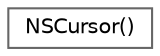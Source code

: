 digraph "类继承关系图"
{
 // LATEX_PDF_SIZE
  bgcolor="transparent";
  edge [fontname=Helvetica,fontsize=10,labelfontname=Helvetica,labelfontsize=10];
  node [fontname=Helvetica,fontsize=10,shape=box,height=0.2,width=0.4];
  rankdir="LR";
  Node0 [id="Node000000",label="NSCursor()",height=0.2,width=0.4,color="grey40", fillcolor="white", style="filled",URL="$category_n_s_cursor_07_08.html",tooltip=" "];
}
